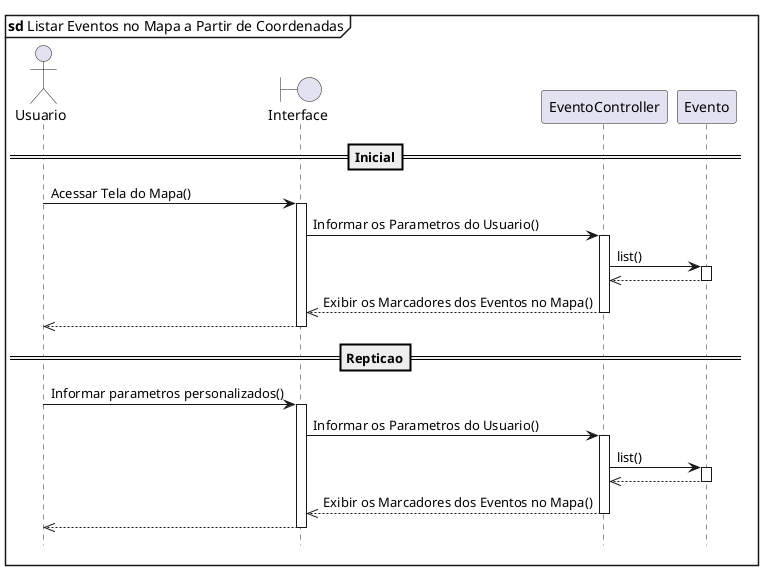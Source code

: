 @startuml
hide footbox
mainframe **sd** Listar Eventos no Mapa a Partir de Coordenadas

actor Usuario
boundary Interface
participant EventoController

==Inicial==
Usuario -> Interface ++: Acessar Tela do Mapa()
Interface -> EventoController ++: Informar os Parametros do Usuario()
EventoController -> Evento ++: list()
EventoController <<-- Evento --
Interface <<-- EventoController -- : Exibir os Marcadores dos Eventos no Mapa()
Usuario <<-- Interface --

==Repticao==
Usuario -> Interface ++: Informar parametros personalizados()
Interface -> EventoController ++: Informar os Parametros do Usuario()
EventoController -> Evento ++: list()
EventoController <<-- Evento --
Interface <<-- EventoController -- : Exibir os Marcadores dos Eventos no Mapa()
Usuario <<-- Interface --

@enduml